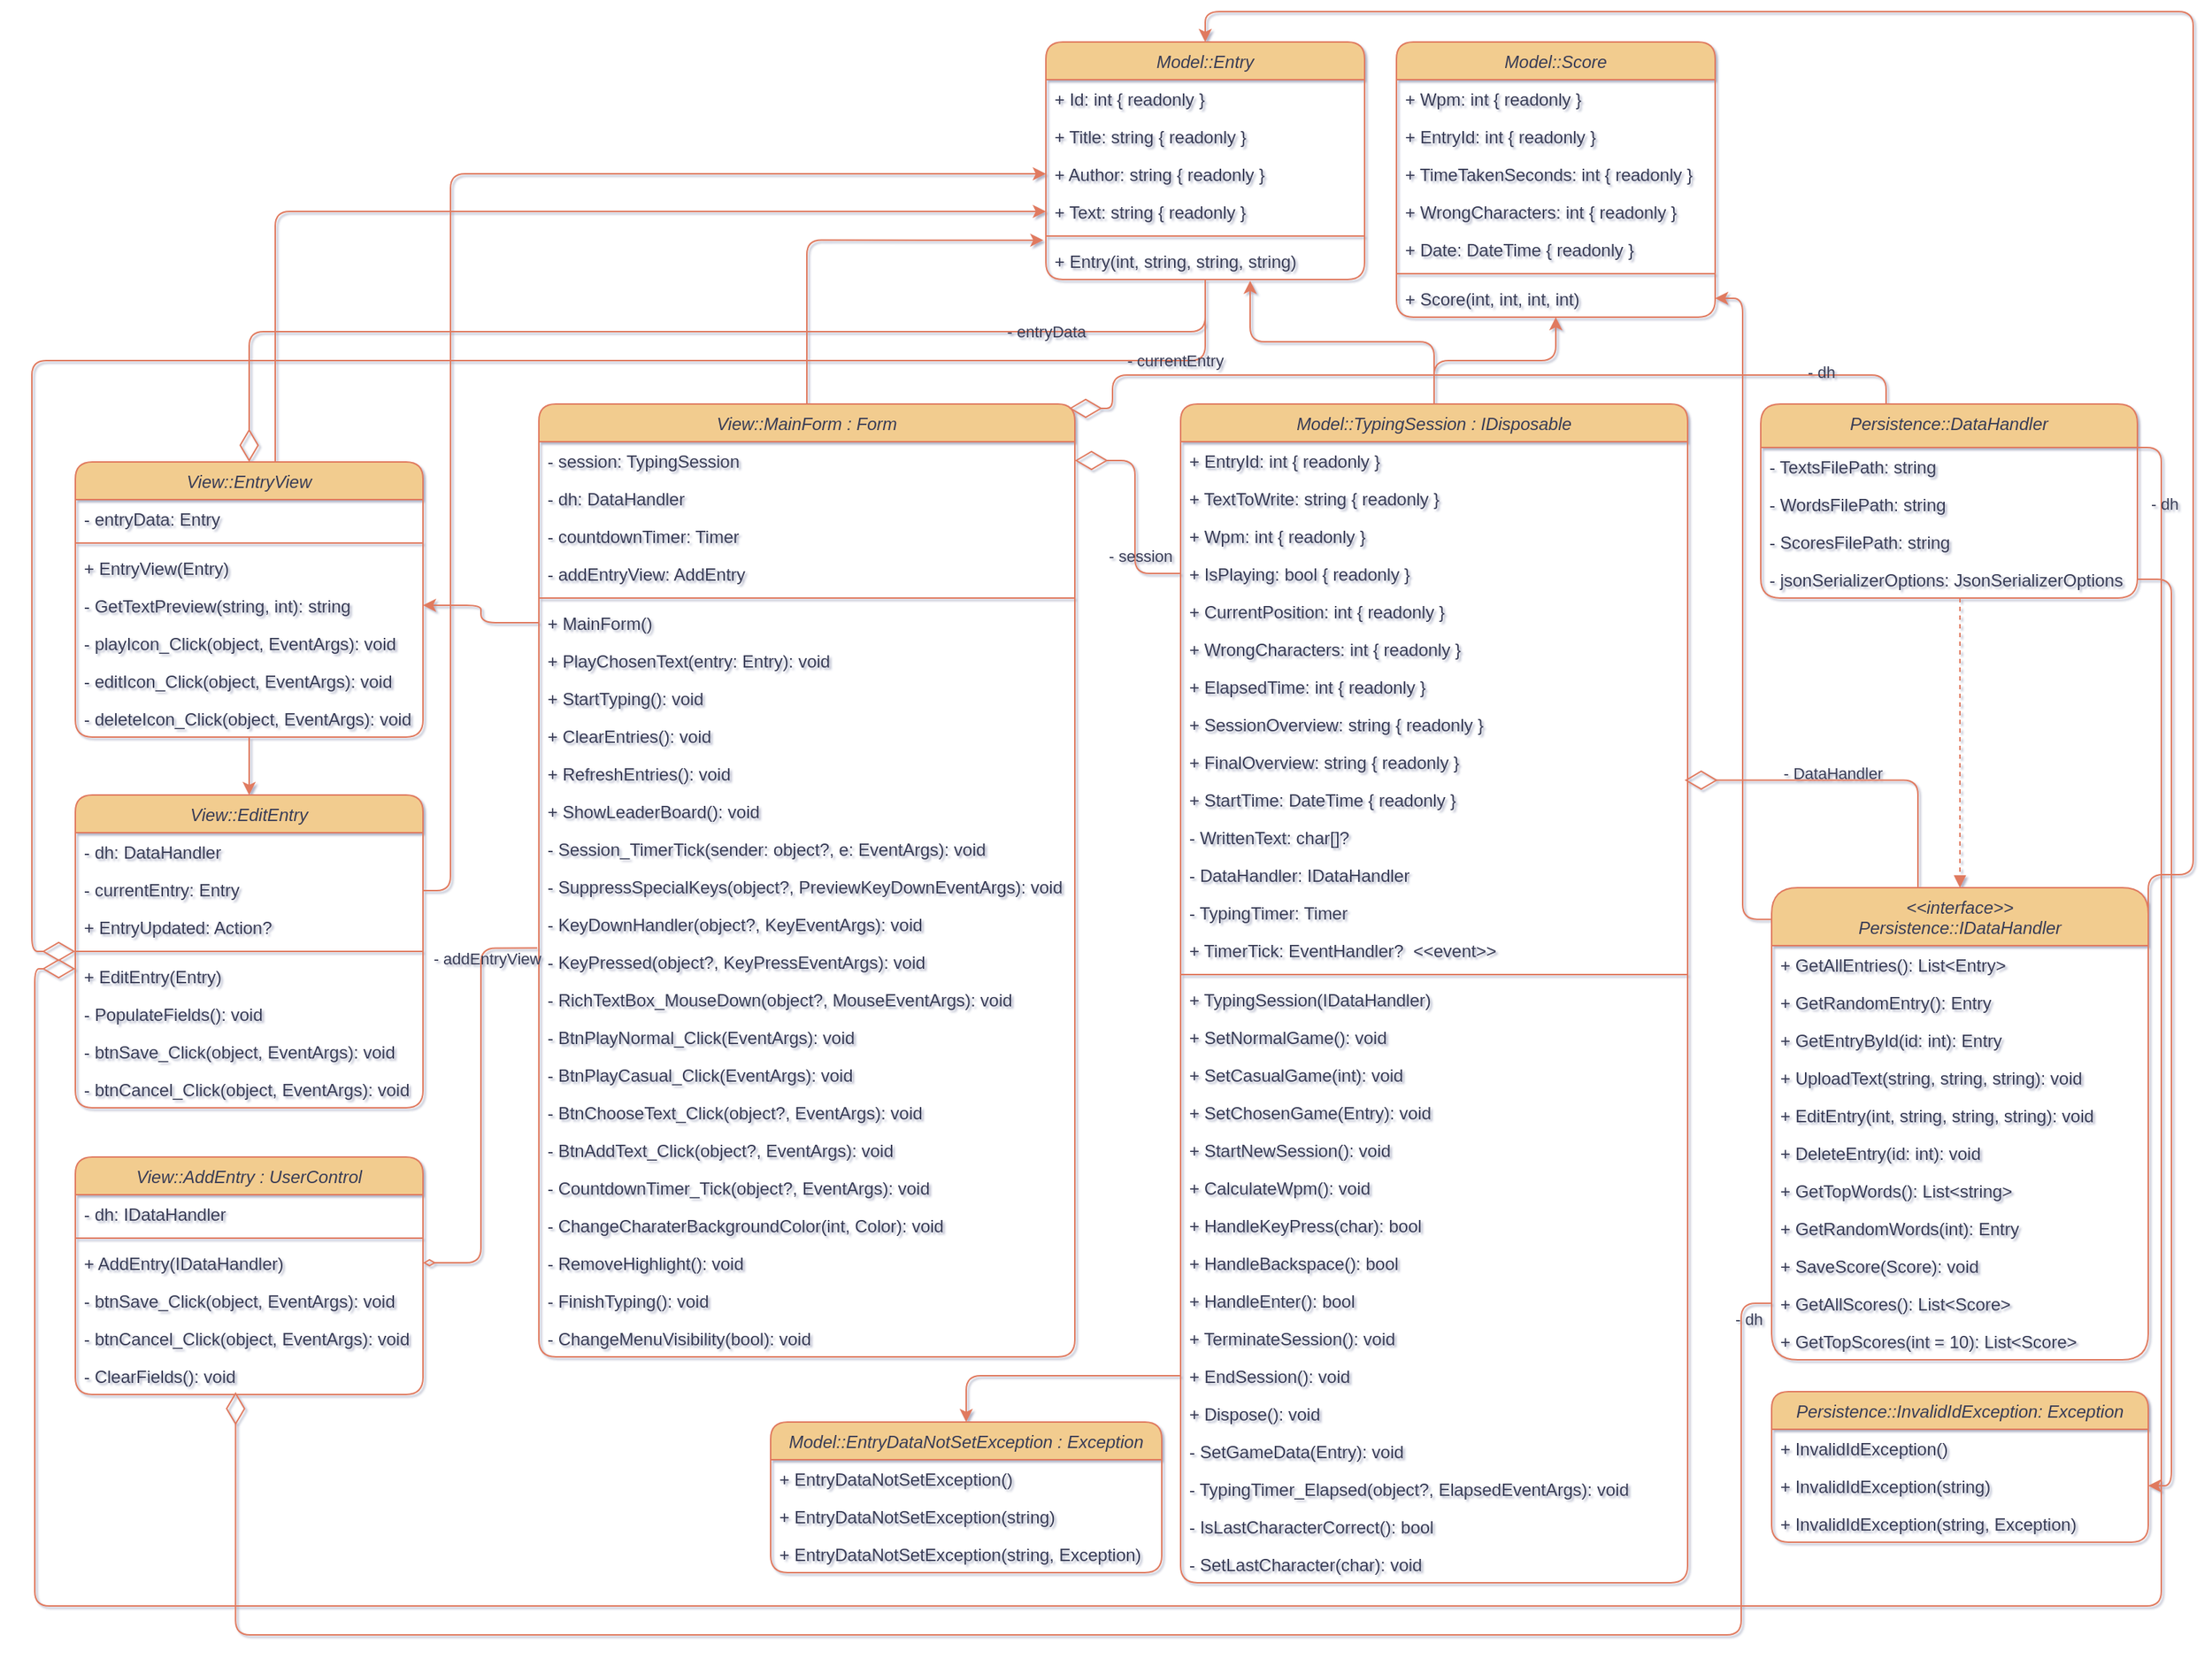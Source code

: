 <mxfile version="24.7.17">
  <diagram id="C5RBs43oDa-KdzZeNtuy" name="Page-1">
    <mxGraphModel dx="3217" dy="2642" grid="0" gridSize="10" guides="1" tooltips="1" connect="1" arrows="1" fold="1" page="1" pageScale="1" pageWidth="827" pageHeight="1169" background="#ffffff" math="0" shadow="1">
      <root>
        <mxCell id="WIyWlLk6GJQsqaUBKTNV-0" />
        <mxCell id="WIyWlLk6GJQsqaUBKTNV-1" parent="WIyWlLk6GJQsqaUBKTNV-0" />
        <mxCell id="zkfFHV4jXpPFQw0GAbJ--0" value="View::MainForm : Form" style="swimlane;fontStyle=2;align=center;verticalAlign=top;childLayout=stackLayout;horizontal=1;startSize=26;horizontalStack=0;resizeParent=1;resizeLast=0;collapsible=1;marginBottom=0;rounded=1;shadow=0;strokeWidth=1;labelBackgroundColor=none;fillColor=#F2CC8F;strokeColor=#E07A5F;fontColor=#393C56;" parent="WIyWlLk6GJQsqaUBKTNV-1" vertex="1">
          <mxGeometry x="60" y="50" width="370" height="658" as="geometry">
            <mxRectangle x="220" y="120" width="160" height="26" as="alternateBounds" />
          </mxGeometry>
        </mxCell>
        <mxCell id="zkfFHV4jXpPFQw0GAbJ--2" value="- session: TypingSession" style="text;align=left;verticalAlign=top;spacingLeft=4;spacingRight=4;overflow=hidden;rotatable=0;points=[[0,0.5],[1,0.5]];portConstraint=eastwest;rounded=1;shadow=0;html=0;labelBackgroundColor=none;fontColor=#393C56;" parent="zkfFHV4jXpPFQw0GAbJ--0" vertex="1">
          <mxGeometry y="26" width="370" height="26" as="geometry" />
        </mxCell>
        <mxCell id="zkfFHV4jXpPFQw0GAbJ--1" value="- dh: DataHandler" style="text;align=left;verticalAlign=top;spacingLeft=4;spacingRight=4;overflow=hidden;rotatable=0;points=[[0,0.5],[1,0.5]];portConstraint=eastwest;labelBackgroundColor=none;fontColor=#393C56;rounded=1;" parent="zkfFHV4jXpPFQw0GAbJ--0" vertex="1">
          <mxGeometry y="52" width="370" height="26" as="geometry" />
        </mxCell>
        <mxCell id="zkfFHV4jXpPFQw0GAbJ--3" value="- countdownTimer: Timer" style="text;align=left;verticalAlign=top;spacingLeft=4;spacingRight=4;overflow=hidden;rotatable=0;points=[[0,0.5],[1,0.5]];portConstraint=eastwest;rounded=1;shadow=0;html=0;labelBackgroundColor=none;fontColor=#393C56;" parent="zkfFHV4jXpPFQw0GAbJ--0" vertex="1">
          <mxGeometry y="78" width="370" height="26" as="geometry" />
        </mxCell>
        <mxCell id="OBLISQpFkdRMbbfd8KMB-1" value="- addEntryView: AddEntry" style="text;align=left;verticalAlign=top;spacingLeft=4;spacingRight=4;overflow=hidden;rotatable=0;points=[[0,0.5],[1,0.5]];portConstraint=eastwest;rounded=1;shadow=0;html=0;labelBackgroundColor=none;fontColor=#393C56;" parent="zkfFHV4jXpPFQw0GAbJ--0" vertex="1">
          <mxGeometry y="104" width="370" height="26" as="geometry" />
        </mxCell>
        <mxCell id="zkfFHV4jXpPFQw0GAbJ--4" value="" style="line;html=1;strokeWidth=1;align=left;verticalAlign=middle;spacingTop=-1;spacingLeft=3;spacingRight=3;rotatable=0;labelPosition=right;points=[];portConstraint=eastwest;labelBackgroundColor=none;fillColor=#F2CC8F;strokeColor=#E07A5F;fontColor=#393C56;rounded=1;" parent="zkfFHV4jXpPFQw0GAbJ--0" vertex="1">
          <mxGeometry y="130" width="370" height="8" as="geometry" />
        </mxCell>
        <mxCell id="zkfFHV4jXpPFQw0GAbJ--5" value="+ MainForm()" style="text;align=left;verticalAlign=top;spacingLeft=4;spacingRight=4;overflow=hidden;rotatable=0;points=[[0,0.5],[1,0.5]];portConstraint=eastwest;labelBackgroundColor=none;fontColor=#393C56;rounded=1;" parent="zkfFHV4jXpPFQw0GAbJ--0" vertex="1">
          <mxGeometry y="138" width="370" height="26" as="geometry" />
        </mxCell>
        <mxCell id="OBLISQpFkdRMbbfd8KMB-15" value="+ PlayChosenText(entry: Entry): void" style="text;align=left;verticalAlign=top;spacingLeft=4;spacingRight=4;overflow=hidden;rotatable=0;points=[[0,0.5],[1,0.5]];portConstraint=eastwest;labelBackgroundColor=none;fontColor=#393C56;rounded=1;" parent="zkfFHV4jXpPFQw0GAbJ--0" vertex="1">
          <mxGeometry y="164" width="370" height="26" as="geometry" />
        </mxCell>
        <mxCell id="OBLISQpFkdRMbbfd8KMB-14" value="+ StartTyping(): void" style="text;align=left;verticalAlign=top;spacingLeft=4;spacingRight=4;overflow=hidden;rotatable=0;points=[[0,0.5],[1,0.5]];portConstraint=eastwest;labelBackgroundColor=none;fontColor=#393C56;rounded=1;" parent="zkfFHV4jXpPFQw0GAbJ--0" vertex="1">
          <mxGeometry y="190" width="370" height="26" as="geometry" />
        </mxCell>
        <mxCell id="OBLISQpFkdRMbbfd8KMB-22" value="+ ClearEntries(): void" style="text;align=left;verticalAlign=top;spacingLeft=4;spacingRight=4;overflow=hidden;rotatable=0;points=[[0,0.5],[1,0.5]];portConstraint=eastwest;labelBackgroundColor=none;fontColor=#393C56;rounded=1;" parent="zkfFHV4jXpPFQw0GAbJ--0" vertex="1">
          <mxGeometry y="216" width="370" height="26" as="geometry" />
        </mxCell>
        <mxCell id="OBLISQpFkdRMbbfd8KMB-11" value="+ RefreshEntries(): void" style="text;align=left;verticalAlign=top;spacingLeft=4;spacingRight=4;overflow=hidden;rotatable=0;points=[[0,0.5],[1,0.5]];portConstraint=eastwest;labelBackgroundColor=none;fontColor=#393C56;rounded=1;" parent="zkfFHV4jXpPFQw0GAbJ--0" vertex="1">
          <mxGeometry y="242" width="370" height="26" as="geometry" />
        </mxCell>
        <mxCell id="OBLISQpFkdRMbbfd8KMB-5" value="+ ShowLeaderBoard(): void" style="text;align=left;verticalAlign=top;spacingLeft=4;spacingRight=4;overflow=hidden;rotatable=0;points=[[0,0.5],[1,0.5]];portConstraint=eastwest;labelBackgroundColor=none;fontColor=#393C56;rounded=1;" parent="zkfFHV4jXpPFQw0GAbJ--0" vertex="1">
          <mxGeometry y="268" width="370" height="26" as="geometry" />
        </mxCell>
        <mxCell id="OBLISQpFkdRMbbfd8KMB-2" value="- Session_TimerTick(sender: object?, e: EventArgs): void" style="text;align=left;verticalAlign=top;spacingLeft=4;spacingRight=4;overflow=hidden;rotatable=0;points=[[0,0.5],[1,0.5]];portConstraint=eastwest;labelBackgroundColor=none;fontColor=#393C56;rounded=1;" parent="zkfFHV4jXpPFQw0GAbJ--0" vertex="1">
          <mxGeometry y="294" width="370" height="26" as="geometry" />
        </mxCell>
        <mxCell id="OBLISQpFkdRMbbfd8KMB-6" value="- SuppressSpecialKeys(object?, PreviewKeyDownEventArgs): void" style="text;align=left;verticalAlign=top;spacingLeft=4;spacingRight=4;overflow=hidden;rotatable=0;points=[[0,0.5],[1,0.5]];portConstraint=eastwest;labelBackgroundColor=none;fontColor=#393C56;rounded=1;" parent="zkfFHV4jXpPFQw0GAbJ--0" vertex="1">
          <mxGeometry y="320" width="370" height="26" as="geometry" />
        </mxCell>
        <mxCell id="OBLISQpFkdRMbbfd8KMB-9" value="- KeyDownHandler(object?, KeyEventArgs): void" style="text;align=left;verticalAlign=top;spacingLeft=4;spacingRight=4;overflow=hidden;rotatable=0;points=[[0,0.5],[1,0.5]];portConstraint=eastwest;labelBackgroundColor=none;fontColor=#393C56;rounded=1;" parent="zkfFHV4jXpPFQw0GAbJ--0" vertex="1">
          <mxGeometry y="346" width="370" height="26" as="geometry" />
        </mxCell>
        <mxCell id="OBLISQpFkdRMbbfd8KMB-8" value="- KeyPressed(object?, KeyPressEventArgs): void" style="text;align=left;verticalAlign=top;spacingLeft=4;spacingRight=4;overflow=hidden;rotatable=0;points=[[0,0.5],[1,0.5]];portConstraint=eastwest;labelBackgroundColor=none;fontColor=#393C56;rounded=1;" parent="zkfFHV4jXpPFQw0GAbJ--0" vertex="1">
          <mxGeometry y="372" width="370" height="26" as="geometry" />
        </mxCell>
        <mxCell id="OBLISQpFkdRMbbfd8KMB-7" value="- RichTextBox_MouseDown(object?, MouseEventArgs): void" style="text;align=left;verticalAlign=top;spacingLeft=4;spacingRight=4;overflow=hidden;rotatable=0;points=[[0,0.5],[1,0.5]];portConstraint=eastwest;labelBackgroundColor=none;fontColor=#393C56;rounded=1;" parent="zkfFHV4jXpPFQw0GAbJ--0" vertex="1">
          <mxGeometry y="398" width="370" height="26" as="geometry" />
        </mxCell>
        <mxCell id="OBLISQpFkdRMbbfd8KMB-10" value="- BtnPlayNormal_Click(EventArgs): void" style="text;align=left;verticalAlign=top;spacingLeft=4;spacingRight=4;overflow=hidden;rotatable=0;points=[[0,0.5],[1,0.5]];portConstraint=eastwest;labelBackgroundColor=none;fontColor=#393C56;rounded=1;" parent="zkfFHV4jXpPFQw0GAbJ--0" vertex="1">
          <mxGeometry y="424" width="370" height="26" as="geometry" />
        </mxCell>
        <mxCell id="OBLISQpFkdRMbbfd8KMB-18" value="- BtnPlayCasual_Click(EventArgs): void" style="text;align=left;verticalAlign=top;spacingLeft=4;spacingRight=4;overflow=hidden;rotatable=0;points=[[0,0.5],[1,0.5]];portConstraint=eastwest;labelBackgroundColor=none;fontColor=#393C56;rounded=1;" parent="zkfFHV4jXpPFQw0GAbJ--0" vertex="1">
          <mxGeometry y="450" width="370" height="26" as="geometry" />
        </mxCell>
        <mxCell id="OBLISQpFkdRMbbfd8KMB-17" value="- BtnChooseText_Click(object?, EventArgs): void" style="text;align=left;verticalAlign=top;spacingLeft=4;spacingRight=4;overflow=hidden;rotatable=0;points=[[0,0.5],[1,0.5]];portConstraint=eastwest;labelBackgroundColor=none;fontColor=#393C56;rounded=1;" parent="zkfFHV4jXpPFQw0GAbJ--0" vertex="1">
          <mxGeometry y="476" width="370" height="26" as="geometry" />
        </mxCell>
        <mxCell id="OBLISQpFkdRMbbfd8KMB-16" value="- BtnAddText_Click(object?, EventArgs): void" style="text;align=left;verticalAlign=top;spacingLeft=4;spacingRight=4;overflow=hidden;rotatable=0;points=[[0,0.5],[1,0.5]];portConstraint=eastwest;labelBackgroundColor=none;fontColor=#393C56;rounded=1;" parent="zkfFHV4jXpPFQw0GAbJ--0" vertex="1">
          <mxGeometry y="502" width="370" height="26" as="geometry" />
        </mxCell>
        <mxCell id="OBLISQpFkdRMbbfd8KMB-13" value="- CountdownTimer_Tick(object?, EventArgs): void" style="text;align=left;verticalAlign=top;spacingLeft=4;spacingRight=4;overflow=hidden;rotatable=0;points=[[0,0.5],[1,0.5]];portConstraint=eastwest;labelBackgroundColor=none;fontColor=#393C56;rounded=1;" parent="zkfFHV4jXpPFQw0GAbJ--0" vertex="1">
          <mxGeometry y="528" width="370" height="26" as="geometry" />
        </mxCell>
        <mxCell id="OBLISQpFkdRMbbfd8KMB-12" value="- ChangeCharaterBackgroundColor(int, Color): void" style="text;align=left;verticalAlign=top;spacingLeft=4;spacingRight=4;overflow=hidden;rotatable=0;points=[[0,0.5],[1,0.5]];portConstraint=eastwest;labelBackgroundColor=none;fontColor=#393C56;rounded=1;" parent="zkfFHV4jXpPFQw0GAbJ--0" vertex="1">
          <mxGeometry y="554" width="370" height="26" as="geometry" />
        </mxCell>
        <mxCell id="OBLISQpFkdRMbbfd8KMB-21" value="- RemoveHighlight(): void" style="text;align=left;verticalAlign=top;spacingLeft=4;spacingRight=4;overflow=hidden;rotatable=0;points=[[0,0.5],[1,0.5]];portConstraint=eastwest;labelBackgroundColor=none;fontColor=#393C56;rounded=1;" parent="zkfFHV4jXpPFQw0GAbJ--0" vertex="1">
          <mxGeometry y="580" width="370" height="26" as="geometry" />
        </mxCell>
        <mxCell id="OBLISQpFkdRMbbfd8KMB-24" value="- FinishTyping(): void" style="text;align=left;verticalAlign=top;spacingLeft=4;spacingRight=4;overflow=hidden;rotatable=0;points=[[0,0.5],[1,0.5]];portConstraint=eastwest;labelBackgroundColor=none;fontColor=#393C56;rounded=1;" parent="zkfFHV4jXpPFQw0GAbJ--0" vertex="1">
          <mxGeometry y="606" width="370" height="26" as="geometry" />
        </mxCell>
        <mxCell id="OBLISQpFkdRMbbfd8KMB-23" value="- ChangeMenuVisibility(bool): void" style="text;align=left;verticalAlign=top;spacingLeft=4;spacingRight=4;overflow=hidden;rotatable=0;points=[[0,0.5],[1,0.5]];portConstraint=eastwest;labelBackgroundColor=none;fontColor=#393C56;rounded=1;" parent="zkfFHV4jXpPFQw0GAbJ--0" vertex="1">
          <mxGeometry y="632" width="370" height="26" as="geometry" />
        </mxCell>
        <mxCell id="OBLISQpFkdRMbbfd8KMB-79" style="edgeStyle=orthogonalEdgeStyle;rounded=1;orthogonalLoop=1;jettySize=auto;html=1;exitX=0.5;exitY=1;exitDx=0;exitDy=0;entryX=0.5;entryY=0;entryDx=0;entryDy=0;labelBackgroundColor=none;strokeColor=#E07A5F;fontColor=default;" parent="WIyWlLk6GJQsqaUBKTNV-1" source="OBLISQpFkdRMbbfd8KMB-26" target="OBLISQpFkdRMbbfd8KMB-60" edge="1">
          <mxGeometry relative="1" as="geometry" />
        </mxCell>
        <mxCell id="OBLISQpFkdRMbbfd8KMB-240" style="edgeStyle=orthogonalEdgeStyle;rounded=1;orthogonalLoop=1;jettySize=auto;html=1;entryX=0;entryY=0.5;entryDx=0;entryDy=0;strokeColor=#E07A5F;fontColor=#393C56;fillColor=#F2CC8F;" parent="WIyWlLk6GJQsqaUBKTNV-1" source="OBLISQpFkdRMbbfd8KMB-26" target="OBLISQpFkdRMbbfd8KMB-158" edge="1">
          <mxGeometry relative="1" as="geometry">
            <Array as="points">
              <mxPoint x="-122" y="-83" />
            </Array>
          </mxGeometry>
        </mxCell>
        <mxCell id="OBLISQpFkdRMbbfd8KMB-26" value="View::EntryView" style="swimlane;fontStyle=2;align=center;verticalAlign=top;childLayout=stackLayout;horizontal=1;startSize=26;horizontalStack=0;resizeParent=1;resizeLast=0;collapsible=1;marginBottom=0;rounded=1;shadow=0;strokeWidth=1;labelBackgroundColor=none;fillColor=#F2CC8F;strokeColor=#E07A5F;fontColor=#393C56;" parent="WIyWlLk6GJQsqaUBKTNV-1" vertex="1">
          <mxGeometry x="-260" y="90" width="240" height="190" as="geometry">
            <mxRectangle x="220" y="120" width="160" height="26" as="alternateBounds" />
          </mxGeometry>
        </mxCell>
        <mxCell id="OBLISQpFkdRMbbfd8KMB-27" value="- entryData: Entry" style="text;align=left;verticalAlign=top;spacingLeft=4;spacingRight=4;overflow=hidden;rotatable=0;points=[[0,0.5],[1,0.5]];portConstraint=eastwest;labelBackgroundColor=none;fontColor=#393C56;rounded=1;" parent="OBLISQpFkdRMbbfd8KMB-26" vertex="1">
          <mxGeometry y="26" width="240" height="26" as="geometry" />
        </mxCell>
        <mxCell id="OBLISQpFkdRMbbfd8KMB-31" value="" style="line;html=1;strokeWidth=1;align=left;verticalAlign=middle;spacingTop=-1;spacingLeft=3;spacingRight=3;rotatable=0;labelPosition=right;points=[];portConstraint=eastwest;labelBackgroundColor=none;fillColor=#F2CC8F;strokeColor=#E07A5F;fontColor=#393C56;rounded=1;" parent="OBLISQpFkdRMbbfd8KMB-26" vertex="1">
          <mxGeometry y="52" width="240" height="8" as="geometry" />
        </mxCell>
        <mxCell id="OBLISQpFkdRMbbfd8KMB-32" value="+ EntryView(Entry)" style="text;align=left;verticalAlign=top;spacingLeft=4;spacingRight=4;overflow=hidden;rotatable=0;points=[[0,0.5],[1,0.5]];portConstraint=eastwest;labelBackgroundColor=none;fontColor=#393C56;rounded=1;" parent="OBLISQpFkdRMbbfd8KMB-26" vertex="1">
          <mxGeometry y="60" width="240" height="26" as="geometry" />
        </mxCell>
        <mxCell id="OBLISQpFkdRMbbfd8KMB-53" value="- GetTextPreview(string, int): string" style="text;align=left;verticalAlign=top;spacingLeft=4;spacingRight=4;overflow=hidden;rotatable=0;points=[[0,0.5],[1,0.5]];portConstraint=eastwest;labelBackgroundColor=none;fontColor=#393C56;rounded=1;" parent="OBLISQpFkdRMbbfd8KMB-26" vertex="1">
          <mxGeometry y="86" width="240" height="26" as="geometry" />
        </mxCell>
        <mxCell id="OBLISQpFkdRMbbfd8KMB-54" value="- playIcon_Click(object, EventArgs): void" style="text;align=left;verticalAlign=top;spacingLeft=4;spacingRight=4;overflow=hidden;rotatable=0;points=[[0,0.5],[1,0.5]];portConstraint=eastwest;labelBackgroundColor=none;fontColor=#393C56;rounded=1;" parent="OBLISQpFkdRMbbfd8KMB-26" vertex="1">
          <mxGeometry y="112" width="240" height="26" as="geometry" />
        </mxCell>
        <mxCell id="OBLISQpFkdRMbbfd8KMB-56" value="- editIcon_Click(object, EventArgs): void" style="text;align=left;verticalAlign=top;spacingLeft=4;spacingRight=4;overflow=hidden;rotatable=0;points=[[0,0.5],[1,0.5]];portConstraint=eastwest;labelBackgroundColor=none;fontColor=#393C56;rounded=1;" parent="OBLISQpFkdRMbbfd8KMB-26" vertex="1">
          <mxGeometry y="138" width="240" height="26" as="geometry" />
        </mxCell>
        <mxCell id="OBLISQpFkdRMbbfd8KMB-57" value="- deleteIcon_Click(object, EventArgs): void" style="text;align=left;verticalAlign=top;spacingLeft=4;spacingRight=4;overflow=hidden;rotatable=0;points=[[0,0.5],[1,0.5]];portConstraint=eastwest;labelBackgroundColor=none;fontColor=#393C56;rounded=1;" parent="OBLISQpFkdRMbbfd8KMB-26" vertex="1">
          <mxGeometry y="164" width="240" height="26" as="geometry" />
        </mxCell>
        <mxCell id="OBLISQpFkdRMbbfd8KMB-241" style="edgeStyle=orthogonalEdgeStyle;rounded=1;orthogonalLoop=1;jettySize=auto;html=1;entryX=0;entryY=0.5;entryDx=0;entryDy=0;strokeColor=#E07A5F;fontColor=#393C56;fillColor=#F2CC8F;" parent="WIyWlLk6GJQsqaUBKTNV-1" source="OBLISQpFkdRMbbfd8KMB-60" target="OBLISQpFkdRMbbfd8KMB-157" edge="1">
          <mxGeometry relative="1" as="geometry">
            <Array as="points">
              <mxPoint x="-1" y="386" />
              <mxPoint x="-1" y="-109" />
            </Array>
          </mxGeometry>
        </mxCell>
        <mxCell id="OBLISQpFkdRMbbfd8KMB-60" value="View::EditEntry" style="swimlane;fontStyle=2;align=center;verticalAlign=top;childLayout=stackLayout;horizontal=1;startSize=26;horizontalStack=0;resizeParent=1;resizeLast=0;collapsible=1;marginBottom=0;rounded=1;shadow=0;strokeWidth=1;labelBackgroundColor=none;fillColor=#F2CC8F;strokeColor=#E07A5F;fontColor=#393C56;" parent="WIyWlLk6GJQsqaUBKTNV-1" vertex="1">
          <mxGeometry x="-260" y="320" width="240" height="216" as="geometry">
            <mxRectangle x="220" y="120" width="160" height="26" as="alternateBounds" />
          </mxGeometry>
        </mxCell>
        <mxCell id="OBLISQpFkdRMbbfd8KMB-61" value="- dh: DataHandler" style="text;align=left;verticalAlign=top;spacingLeft=4;spacingRight=4;overflow=hidden;rotatable=0;points=[[0,0.5],[1,0.5]];portConstraint=eastwest;labelBackgroundColor=none;fontColor=#393C56;rounded=1;" parent="OBLISQpFkdRMbbfd8KMB-60" vertex="1">
          <mxGeometry y="26" width="240" height="26" as="geometry" />
        </mxCell>
        <mxCell id="OBLISQpFkdRMbbfd8KMB-68" value="- currentEntry: Entry" style="text;align=left;verticalAlign=top;spacingLeft=4;spacingRight=4;overflow=hidden;rotatable=0;points=[[0,0.5],[1,0.5]];portConstraint=eastwest;labelBackgroundColor=none;fontColor=#393C56;rounded=1;" parent="OBLISQpFkdRMbbfd8KMB-60" vertex="1">
          <mxGeometry y="52" width="240" height="26" as="geometry" />
        </mxCell>
        <mxCell id="OBLISQpFkdRMbbfd8KMB-69" value="+ EntryUpdated: Action?" style="text;align=left;verticalAlign=top;spacingLeft=4;spacingRight=4;overflow=hidden;rotatable=0;points=[[0,0.5],[1,0.5]];portConstraint=eastwest;labelBackgroundColor=none;fontColor=#393C56;rounded=1;" parent="OBLISQpFkdRMbbfd8KMB-60" vertex="1">
          <mxGeometry y="78" width="240" height="26" as="geometry" />
        </mxCell>
        <mxCell id="OBLISQpFkdRMbbfd8KMB-62" value="" style="line;html=1;strokeWidth=1;align=left;verticalAlign=middle;spacingTop=-1;spacingLeft=3;spacingRight=3;rotatable=0;labelPosition=right;points=[];portConstraint=eastwest;labelBackgroundColor=none;fillColor=#F2CC8F;strokeColor=#E07A5F;fontColor=#393C56;rounded=1;" parent="OBLISQpFkdRMbbfd8KMB-60" vertex="1">
          <mxGeometry y="104" width="240" height="8" as="geometry" />
        </mxCell>
        <mxCell id="OBLISQpFkdRMbbfd8KMB-63" value="+ EditEntry(Entry)" style="text;align=left;verticalAlign=top;spacingLeft=4;spacingRight=4;overflow=hidden;rotatable=0;points=[[0,0.5],[1,0.5]];portConstraint=eastwest;labelBackgroundColor=none;fontColor=#393C56;rounded=1;" parent="OBLISQpFkdRMbbfd8KMB-60" vertex="1">
          <mxGeometry y="112" width="240" height="26" as="geometry" />
        </mxCell>
        <mxCell id="OBLISQpFkdRMbbfd8KMB-64" value="- PopulateFields(): void" style="text;align=left;verticalAlign=top;spacingLeft=4;spacingRight=4;overflow=hidden;rotatable=0;points=[[0,0.5],[1,0.5]];portConstraint=eastwest;labelBackgroundColor=none;fontColor=#393C56;rounded=1;" parent="OBLISQpFkdRMbbfd8KMB-60" vertex="1">
          <mxGeometry y="138" width="240" height="26" as="geometry" />
        </mxCell>
        <mxCell id="OBLISQpFkdRMbbfd8KMB-65" value="- btnSave_Click(object, EventArgs): void" style="text;align=left;verticalAlign=top;spacingLeft=4;spacingRight=4;overflow=hidden;rotatable=0;points=[[0,0.5],[1,0.5]];portConstraint=eastwest;labelBackgroundColor=none;fontColor=#393C56;rounded=1;" parent="OBLISQpFkdRMbbfd8KMB-60" vertex="1">
          <mxGeometry y="164" width="240" height="26" as="geometry" />
        </mxCell>
        <mxCell id="OBLISQpFkdRMbbfd8KMB-66" value="- btnCancel_Click(object, EventArgs): void" style="text;align=left;verticalAlign=top;spacingLeft=4;spacingRight=4;overflow=hidden;rotatable=0;points=[[0,0.5],[1,0.5]];portConstraint=eastwest;labelBackgroundColor=none;fontColor=#393C56;rounded=1;" parent="OBLISQpFkdRMbbfd8KMB-60" vertex="1">
          <mxGeometry y="190" width="240" height="26" as="geometry" />
        </mxCell>
        <mxCell id="OBLISQpFkdRMbbfd8KMB-70" value="View::AddEntry : UserControl" style="swimlane;fontStyle=2;align=center;verticalAlign=top;childLayout=stackLayout;horizontal=1;startSize=26;horizontalStack=0;resizeParent=1;resizeLast=0;collapsible=1;marginBottom=0;rounded=1;shadow=0;strokeWidth=1;labelBackgroundColor=none;fillColor=#F2CC8F;strokeColor=#E07A5F;fontColor=#393C56;" parent="WIyWlLk6GJQsqaUBKTNV-1" vertex="1">
          <mxGeometry x="-260" y="570" width="240" height="164" as="geometry">
            <mxRectangle x="220" y="120" width="160" height="26" as="alternateBounds" />
          </mxGeometry>
        </mxCell>
        <mxCell id="OBLISQpFkdRMbbfd8KMB-71" value="- dh: IDataHandler" style="text;align=left;verticalAlign=top;spacingLeft=4;spacingRight=4;overflow=hidden;rotatable=0;points=[[0,0.5],[1,0.5]];portConstraint=eastwest;labelBackgroundColor=none;fontColor=#393C56;rounded=1;" parent="OBLISQpFkdRMbbfd8KMB-70" vertex="1">
          <mxGeometry y="26" width="240" height="26" as="geometry" />
        </mxCell>
        <mxCell id="OBLISQpFkdRMbbfd8KMB-74" value="" style="line;html=1;strokeWidth=1;align=left;verticalAlign=middle;spacingTop=-1;spacingLeft=3;spacingRight=3;rotatable=0;labelPosition=right;points=[];portConstraint=eastwest;labelBackgroundColor=none;fillColor=#F2CC8F;strokeColor=#E07A5F;fontColor=#393C56;rounded=1;" parent="OBLISQpFkdRMbbfd8KMB-70" vertex="1">
          <mxGeometry y="52" width="240" height="8" as="geometry" />
        </mxCell>
        <mxCell id="OBLISQpFkdRMbbfd8KMB-75" value="+ AddEntry(IDataHandler)" style="text;align=left;verticalAlign=top;spacingLeft=4;spacingRight=4;overflow=hidden;rotatable=0;points=[[0,0.5],[1,0.5]];portConstraint=eastwest;labelBackgroundColor=none;fontColor=#393C56;rounded=1;" parent="OBLISQpFkdRMbbfd8KMB-70" vertex="1">
          <mxGeometry y="60" width="240" height="26" as="geometry" />
        </mxCell>
        <mxCell id="OBLISQpFkdRMbbfd8KMB-76" value="- btnSave_Click(object, EventArgs): void" style="text;align=left;verticalAlign=top;spacingLeft=4;spacingRight=4;overflow=hidden;rotatable=0;points=[[0,0.5],[1,0.5]];portConstraint=eastwest;labelBackgroundColor=none;fontColor=#393C56;rounded=1;" parent="OBLISQpFkdRMbbfd8KMB-70" vertex="1">
          <mxGeometry y="86" width="240" height="26" as="geometry" />
        </mxCell>
        <mxCell id="OBLISQpFkdRMbbfd8KMB-77" value="- btnCancel_Click(object, EventArgs): void" style="text;align=left;verticalAlign=top;spacingLeft=4;spacingRight=4;overflow=hidden;rotatable=0;points=[[0,0.5],[1,0.5]];portConstraint=eastwest;labelBackgroundColor=none;fontColor=#393C56;rounded=1;" parent="OBLISQpFkdRMbbfd8KMB-70" vertex="1">
          <mxGeometry y="112" width="240" height="26" as="geometry" />
        </mxCell>
        <mxCell id="OBLISQpFkdRMbbfd8KMB-78" value="- ClearFields(): void" style="text;align=left;verticalAlign=top;spacingLeft=4;spacingRight=4;overflow=hidden;rotatable=0;points=[[0,0.5],[1,0.5]];portConstraint=eastwest;labelBackgroundColor=none;fontColor=#393C56;rounded=1;" parent="OBLISQpFkdRMbbfd8KMB-70" vertex="1">
          <mxGeometry y="138" width="240" height="26" as="geometry" />
        </mxCell>
        <mxCell id="OBLISQpFkdRMbbfd8KMB-234" style="edgeStyle=orthogonalEdgeStyle;rounded=1;orthogonalLoop=1;jettySize=auto;html=1;strokeColor=#E07A5F;fontColor=#393C56;fillColor=#F2CC8F;" parent="WIyWlLk6GJQsqaUBKTNV-1" source="OBLISQpFkdRMbbfd8KMB-81" target="OBLISQpFkdRMbbfd8KMB-160" edge="1">
          <mxGeometry relative="1" as="geometry" />
        </mxCell>
        <mxCell id="OBLISQpFkdRMbbfd8KMB-81" value="Model::TypingSession : IDisposable" style="swimlane;fontStyle=2;align=center;verticalAlign=top;childLayout=stackLayout;horizontal=1;startSize=26;horizontalStack=0;resizeParent=1;resizeLast=0;collapsible=1;marginBottom=0;rounded=1;shadow=0;strokeWidth=1;labelBackgroundColor=none;fillColor=#F2CC8F;strokeColor=#E07A5F;fontColor=#393C56;" parent="WIyWlLk6GJQsqaUBKTNV-1" vertex="1">
          <mxGeometry x="503" y="50" width="350" height="814" as="geometry">
            <mxRectangle x="220" y="120" width="160" height="26" as="alternateBounds" />
          </mxGeometry>
        </mxCell>
        <mxCell id="OBLISQpFkdRMbbfd8KMB-82" value="+ EntryId: int { readonly }" style="text;align=left;verticalAlign=top;spacingLeft=4;spacingRight=4;overflow=hidden;rotatable=0;points=[[0,0.5],[1,0.5]];portConstraint=eastwest;rounded=1;shadow=0;html=0;labelBackgroundColor=none;fontColor=#393C56;" parent="OBLISQpFkdRMbbfd8KMB-81" vertex="1">
          <mxGeometry y="26" width="350" height="26" as="geometry" />
        </mxCell>
        <mxCell id="OBLISQpFkdRMbbfd8KMB-137" value="+ TextToWrite: string { readonly }" style="text;align=left;verticalAlign=top;spacingLeft=4;spacingRight=4;overflow=hidden;rotatable=0;points=[[0,0.5],[1,0.5]];portConstraint=eastwest;rounded=1;shadow=0;html=0;labelBackgroundColor=none;fontColor=#393C56;" parent="OBLISQpFkdRMbbfd8KMB-81" vertex="1">
          <mxGeometry y="52" width="350" height="26" as="geometry" />
        </mxCell>
        <mxCell id="OBLISQpFkdRMbbfd8KMB-138" value="+ Wpm: int { readonly }" style="text;align=left;verticalAlign=top;spacingLeft=4;spacingRight=4;overflow=hidden;rotatable=0;points=[[0,0.5],[1,0.5]];portConstraint=eastwest;rounded=1;shadow=0;html=0;labelBackgroundColor=none;fontColor=#393C56;" parent="OBLISQpFkdRMbbfd8KMB-81" vertex="1">
          <mxGeometry y="78" width="350" height="26" as="geometry" />
        </mxCell>
        <mxCell id="OBLISQpFkdRMbbfd8KMB-139" value="+ IsPlaying: bool { readonly }" style="text;align=left;verticalAlign=top;spacingLeft=4;spacingRight=4;overflow=hidden;rotatable=0;points=[[0,0.5],[1,0.5]];portConstraint=eastwest;rounded=1;shadow=0;html=0;labelBackgroundColor=none;fontColor=#393C56;" parent="OBLISQpFkdRMbbfd8KMB-81" vertex="1">
          <mxGeometry y="104" width="350" height="26" as="geometry" />
        </mxCell>
        <mxCell id="OBLISQpFkdRMbbfd8KMB-140" value="+ CurrentPosition: int { readonly }" style="text;align=left;verticalAlign=top;spacingLeft=4;spacingRight=4;overflow=hidden;rotatable=0;points=[[0,0.5],[1,0.5]];portConstraint=eastwest;rounded=1;shadow=0;html=0;labelBackgroundColor=none;fontColor=#393C56;" parent="OBLISQpFkdRMbbfd8KMB-81" vertex="1">
          <mxGeometry y="130" width="350" height="26" as="geometry" />
        </mxCell>
        <mxCell id="OBLISQpFkdRMbbfd8KMB-141" value="+ WrongCharacters: int { readonly }" style="text;align=left;verticalAlign=top;spacingLeft=4;spacingRight=4;overflow=hidden;rotatable=0;points=[[0,0.5],[1,0.5]];portConstraint=eastwest;rounded=1;shadow=0;html=0;labelBackgroundColor=none;fontColor=#393C56;" parent="OBLISQpFkdRMbbfd8KMB-81" vertex="1">
          <mxGeometry y="156" width="350" height="26" as="geometry" />
        </mxCell>
        <mxCell id="OBLISQpFkdRMbbfd8KMB-142" value="+ ElapsedTime: int { readonly }" style="text;align=left;verticalAlign=top;spacingLeft=4;spacingRight=4;overflow=hidden;rotatable=0;points=[[0,0.5],[1,0.5]];portConstraint=eastwest;rounded=1;shadow=0;html=0;labelBackgroundColor=none;fontColor=#393C56;" parent="OBLISQpFkdRMbbfd8KMB-81" vertex="1">
          <mxGeometry y="182" width="350" height="26" as="geometry" />
        </mxCell>
        <mxCell id="OBLISQpFkdRMbbfd8KMB-143" value="+ SessionOverview: string { readonly }" style="text;align=left;verticalAlign=top;spacingLeft=4;spacingRight=4;overflow=hidden;rotatable=0;points=[[0,0.5],[1,0.5]];portConstraint=eastwest;rounded=1;shadow=0;html=0;labelBackgroundColor=none;fontColor=#393C56;" parent="OBLISQpFkdRMbbfd8KMB-81" vertex="1">
          <mxGeometry y="208" width="350" height="26" as="geometry" />
        </mxCell>
        <mxCell id="OBLISQpFkdRMbbfd8KMB-144" value="+ FinalOverview: string { readonly }" style="text;align=left;verticalAlign=top;spacingLeft=4;spacingRight=4;overflow=hidden;rotatable=0;points=[[0,0.5],[1,0.5]];portConstraint=eastwest;rounded=1;shadow=0;html=0;labelBackgroundColor=none;fontColor=#393C56;" parent="OBLISQpFkdRMbbfd8KMB-81" vertex="1">
          <mxGeometry y="234" width="350" height="26" as="geometry" />
        </mxCell>
        <mxCell id="OBLISQpFkdRMbbfd8KMB-136" value="+ StartTime: DateTime { readonly }" style="text;align=left;verticalAlign=top;spacingLeft=4;spacingRight=4;overflow=hidden;rotatable=0;points=[[0,0.5],[1,0.5]];portConstraint=eastwest;rounded=1;shadow=0;html=0;labelBackgroundColor=none;fontColor=#393C56;" parent="OBLISQpFkdRMbbfd8KMB-81" vertex="1">
          <mxGeometry y="260" width="350" height="26" as="geometry" />
        </mxCell>
        <mxCell id="OBLISQpFkdRMbbfd8KMB-145" value="- WrittenText: char[]?" style="text;align=left;verticalAlign=top;spacingLeft=4;spacingRight=4;overflow=hidden;rotatable=0;points=[[0,0.5],[1,0.5]];portConstraint=eastwest;rounded=1;shadow=0;html=0;labelBackgroundColor=none;fontColor=#393C56;" parent="OBLISQpFkdRMbbfd8KMB-81" vertex="1">
          <mxGeometry y="286" width="350" height="26" as="geometry" />
        </mxCell>
        <mxCell id="OBLISQpFkdRMbbfd8KMB-146" value="- DataHandler: IDataHandler" style="text;align=left;verticalAlign=top;spacingLeft=4;spacingRight=4;overflow=hidden;rotatable=0;points=[[0,0.5],[1,0.5]];portConstraint=eastwest;rounded=1;shadow=0;html=0;labelBackgroundColor=none;fontColor=#393C56;" parent="OBLISQpFkdRMbbfd8KMB-81" vertex="1">
          <mxGeometry y="312" width="350" height="26" as="geometry" />
        </mxCell>
        <mxCell id="OBLISQpFkdRMbbfd8KMB-147" value="- TypingTimer: Timer" style="text;align=left;verticalAlign=top;spacingLeft=4;spacingRight=4;overflow=hidden;rotatable=0;points=[[0,0.5],[1,0.5]];portConstraint=eastwest;rounded=1;shadow=0;html=0;labelBackgroundColor=none;fontColor=#393C56;" parent="OBLISQpFkdRMbbfd8KMB-81" vertex="1">
          <mxGeometry y="338" width="350" height="26" as="geometry" />
        </mxCell>
        <mxCell id="OBLISQpFkdRMbbfd8KMB-148" value="+ TimerTick: EventHandler?  &lt;&lt;event&gt;&gt;" style="text;align=left;verticalAlign=top;spacingLeft=4;spacingRight=4;overflow=hidden;rotatable=0;points=[[0,0.5],[1,0.5]];portConstraint=eastwest;rounded=1;shadow=0;html=0;labelBackgroundColor=none;fontColor=#393C56;" parent="OBLISQpFkdRMbbfd8KMB-81" vertex="1">
          <mxGeometry y="364" width="350" height="26" as="geometry" />
        </mxCell>
        <mxCell id="OBLISQpFkdRMbbfd8KMB-86" value="" style="line;html=1;strokeWidth=1;align=left;verticalAlign=middle;spacingTop=-1;spacingLeft=3;spacingRight=3;rotatable=0;labelPosition=right;points=[];portConstraint=eastwest;labelBackgroundColor=none;fillColor=#F2CC8F;strokeColor=#E07A5F;fontColor=#393C56;rounded=1;" parent="OBLISQpFkdRMbbfd8KMB-81" vertex="1">
          <mxGeometry y="390" width="350" height="8" as="geometry" />
        </mxCell>
        <mxCell id="OBLISQpFkdRMbbfd8KMB-87" value="+ TypingSession(IDataHandler)" style="text;align=left;verticalAlign=top;spacingLeft=4;spacingRight=4;overflow=hidden;rotatable=0;points=[[0,0.5],[1,0.5]];portConstraint=eastwest;labelBackgroundColor=none;fontColor=#393C56;rounded=1;" parent="OBLISQpFkdRMbbfd8KMB-81" vertex="1">
          <mxGeometry y="398" width="350" height="26" as="geometry" />
        </mxCell>
        <mxCell id="OBLISQpFkdRMbbfd8KMB-89" value="+ SetNormalGame(): void" style="text;align=left;verticalAlign=top;spacingLeft=4;spacingRight=4;overflow=hidden;rotatable=0;points=[[0,0.5],[1,0.5]];portConstraint=eastwest;labelBackgroundColor=none;fontColor=#393C56;rounded=1;" parent="OBLISQpFkdRMbbfd8KMB-81" vertex="1">
          <mxGeometry y="424" width="350" height="26" as="geometry" />
        </mxCell>
        <mxCell id="OBLISQpFkdRMbbfd8KMB-90" value="+ SetCasualGame(int): void" style="text;align=left;verticalAlign=top;spacingLeft=4;spacingRight=4;overflow=hidden;rotatable=0;points=[[0,0.5],[1,0.5]];portConstraint=eastwest;labelBackgroundColor=none;fontColor=#393C56;rounded=1;" parent="OBLISQpFkdRMbbfd8KMB-81" vertex="1">
          <mxGeometry y="450" width="350" height="26" as="geometry" />
        </mxCell>
        <mxCell id="OBLISQpFkdRMbbfd8KMB-91" value="+ SetChosenGame(Entry): void" style="text;align=left;verticalAlign=top;spacingLeft=4;spacingRight=4;overflow=hidden;rotatable=0;points=[[0,0.5],[1,0.5]];portConstraint=eastwest;labelBackgroundColor=none;fontColor=#393C56;rounded=1;" parent="OBLISQpFkdRMbbfd8KMB-81" vertex="1">
          <mxGeometry y="476" width="350" height="26" as="geometry" />
        </mxCell>
        <mxCell id="OBLISQpFkdRMbbfd8KMB-92" value="+ StartNewSession(): void" style="text;align=left;verticalAlign=top;spacingLeft=4;spacingRight=4;overflow=hidden;rotatable=0;points=[[0,0.5],[1,0.5]];portConstraint=eastwest;labelBackgroundColor=none;fontColor=#393C56;rounded=1;" parent="OBLISQpFkdRMbbfd8KMB-81" vertex="1">
          <mxGeometry y="502" width="350" height="26" as="geometry" />
        </mxCell>
        <mxCell id="OBLISQpFkdRMbbfd8KMB-96" value="+ CalculateWpm(): void" style="text;align=left;verticalAlign=top;spacingLeft=4;spacingRight=4;overflow=hidden;rotatable=0;points=[[0,0.5],[1,0.5]];portConstraint=eastwest;labelBackgroundColor=none;fontColor=#393C56;rounded=1;" parent="OBLISQpFkdRMbbfd8KMB-81" vertex="1">
          <mxGeometry y="528" width="350" height="26" as="geometry" />
        </mxCell>
        <mxCell id="OBLISQpFkdRMbbfd8KMB-99" value="+ HandleKeyPress(char): bool" style="text;align=left;verticalAlign=top;spacingLeft=4;spacingRight=4;overflow=hidden;rotatable=0;points=[[0,0.5],[1,0.5]];portConstraint=eastwest;labelBackgroundColor=none;fontColor=#393C56;rounded=1;" parent="OBLISQpFkdRMbbfd8KMB-81" vertex="1">
          <mxGeometry y="554" width="350" height="26" as="geometry" />
        </mxCell>
        <mxCell id="OBLISQpFkdRMbbfd8KMB-100" value="+ HandleBackspace(): bool" style="text;align=left;verticalAlign=top;spacingLeft=4;spacingRight=4;overflow=hidden;rotatable=0;points=[[0,0.5],[1,0.5]];portConstraint=eastwest;labelBackgroundColor=none;fontColor=#393C56;rounded=1;" parent="OBLISQpFkdRMbbfd8KMB-81" vertex="1">
          <mxGeometry y="580" width="350" height="26" as="geometry" />
        </mxCell>
        <mxCell id="OBLISQpFkdRMbbfd8KMB-101" value="+ HandleEnter(): bool" style="text;align=left;verticalAlign=top;spacingLeft=4;spacingRight=4;overflow=hidden;rotatable=0;points=[[0,0.5],[1,0.5]];portConstraint=eastwest;labelBackgroundColor=none;fontColor=#393C56;rounded=1;" parent="OBLISQpFkdRMbbfd8KMB-81" vertex="1">
          <mxGeometry y="606" width="350" height="26" as="geometry" />
        </mxCell>
        <mxCell id="OBLISQpFkdRMbbfd8KMB-95" value="+ TerminateSession(): void" style="text;align=left;verticalAlign=top;spacingLeft=4;spacingRight=4;overflow=hidden;rotatable=0;points=[[0,0.5],[1,0.5]];portConstraint=eastwest;labelBackgroundColor=none;fontColor=#393C56;rounded=1;" parent="OBLISQpFkdRMbbfd8KMB-81" vertex="1">
          <mxGeometry y="632" width="350" height="26" as="geometry" />
        </mxCell>
        <mxCell id="OBLISQpFkdRMbbfd8KMB-94" value="+ EndSession(): void" style="text;align=left;verticalAlign=top;spacingLeft=4;spacingRight=4;overflow=hidden;rotatable=0;points=[[0,0.5],[1,0.5]];portConstraint=eastwest;labelBackgroundColor=none;fontColor=#393C56;rounded=1;" parent="OBLISQpFkdRMbbfd8KMB-81" vertex="1">
          <mxGeometry y="658" width="350" height="26" as="geometry" />
        </mxCell>
        <mxCell id="OBLISQpFkdRMbbfd8KMB-102" value="+ Dispose(): void" style="text;align=left;verticalAlign=top;spacingLeft=4;spacingRight=4;overflow=hidden;rotatable=0;points=[[0,0.5],[1,0.5]];portConstraint=eastwest;labelBackgroundColor=none;fontColor=#393C56;rounded=1;" parent="OBLISQpFkdRMbbfd8KMB-81" vertex="1">
          <mxGeometry y="684" width="350" height="26" as="geometry" />
        </mxCell>
        <mxCell id="OBLISQpFkdRMbbfd8KMB-88" value="- SetGameData(Entry): void" style="text;align=left;verticalAlign=top;spacingLeft=4;spacingRight=4;overflow=hidden;rotatable=0;points=[[0,0.5],[1,0.5]];portConstraint=eastwest;labelBackgroundColor=none;fontColor=#393C56;rounded=1;" parent="OBLISQpFkdRMbbfd8KMB-81" vertex="1">
          <mxGeometry y="710" width="350" height="26" as="geometry" />
        </mxCell>
        <mxCell id="OBLISQpFkdRMbbfd8KMB-93" value="- TypingTimer_Elapsed(object?, ElapsedEventArgs): void" style="text;align=left;verticalAlign=top;spacingLeft=4;spacingRight=4;overflow=hidden;rotatable=0;points=[[0,0.5],[1,0.5]];portConstraint=eastwest;labelBackgroundColor=none;fontColor=#393C56;rounded=1;" parent="OBLISQpFkdRMbbfd8KMB-81" vertex="1">
          <mxGeometry y="736" width="350" height="26" as="geometry" />
        </mxCell>
        <mxCell id="OBLISQpFkdRMbbfd8KMB-98" value="- IsLastCharacterCorrect(): bool" style="text;align=left;verticalAlign=top;spacingLeft=4;spacingRight=4;overflow=hidden;rotatable=0;points=[[0,0.5],[1,0.5]];portConstraint=eastwest;labelBackgroundColor=none;fontColor=#393C56;rounded=1;" parent="OBLISQpFkdRMbbfd8KMB-81" vertex="1">
          <mxGeometry y="762" width="350" height="26" as="geometry" />
        </mxCell>
        <mxCell id="OBLISQpFkdRMbbfd8KMB-97" value="- SetLastCharacter(char): void" style="text;align=left;verticalAlign=top;spacingLeft=4;spacingRight=4;overflow=hidden;rotatable=0;points=[[0,0.5],[1,0.5]];portConstraint=eastwest;labelBackgroundColor=none;fontColor=#393C56;rounded=1;" parent="OBLISQpFkdRMbbfd8KMB-81" vertex="1">
          <mxGeometry y="788" width="350" height="26" as="geometry" />
        </mxCell>
        <mxCell id="OBLISQpFkdRMbbfd8KMB-220" style="edgeStyle=orthogonalEdgeStyle;rounded=1;orthogonalLoop=1;jettySize=auto;html=1;entryX=0.5;entryY=0;entryDx=0;entryDy=0;curved=0;endArrow=diamondThin;endFill=0;labelBackgroundColor=none;strokeColor=#E07A5F;fontColor=default;targetPerimeterSpacing=0;endSize=20;" parent="WIyWlLk6GJQsqaUBKTNV-1" source="OBLISQpFkdRMbbfd8KMB-149" target="OBLISQpFkdRMbbfd8KMB-26" edge="1">
          <mxGeometry relative="1" as="geometry">
            <Array as="points">
              <mxPoint x="520" />
              <mxPoint x="-140" />
            </Array>
          </mxGeometry>
        </mxCell>
        <mxCell id="OBLISQpFkdRMbbfd8KMB-222" value="- entryData" style="edgeLabel;html=1;align=center;verticalAlign=middle;resizable=0;points=[];labelBackgroundColor=none;fontColor=#393C56;rounded=1;" parent="OBLISQpFkdRMbbfd8KMB-220" vertex="1" connectable="0">
          <mxGeometry x="-0.865" y="-3" relative="1" as="geometry">
            <mxPoint x="-93" y="3" as="offset" />
          </mxGeometry>
        </mxCell>
        <mxCell id="OBLISQpFkdRMbbfd8KMB-149" value="Model::Entry" style="swimlane;fontStyle=2;align=center;verticalAlign=top;childLayout=stackLayout;horizontal=1;startSize=26;horizontalStack=0;resizeParent=1;resizeLast=0;collapsible=1;marginBottom=0;rounded=1;shadow=0;strokeWidth=1;labelBackgroundColor=none;fillColor=#F2CC8F;strokeColor=#E07A5F;fontColor=#393C56;" parent="WIyWlLk6GJQsqaUBKTNV-1" vertex="1">
          <mxGeometry x="410" y="-200" width="220" height="164" as="geometry">
            <mxRectangle x="220" y="120" width="160" height="26" as="alternateBounds" />
          </mxGeometry>
        </mxCell>
        <mxCell id="OBLISQpFkdRMbbfd8KMB-150" value="+ Id: int { readonly }" style="text;align=left;verticalAlign=top;spacingLeft=4;spacingRight=4;overflow=hidden;rotatable=0;points=[[0,0.5],[1,0.5]];portConstraint=eastwest;labelBackgroundColor=none;fontColor=#393C56;rounded=1;" parent="OBLISQpFkdRMbbfd8KMB-149" vertex="1">
          <mxGeometry y="26" width="220" height="26" as="geometry" />
        </mxCell>
        <mxCell id="OBLISQpFkdRMbbfd8KMB-156" value="+ Title: string { readonly }" style="text;align=left;verticalAlign=top;spacingLeft=4;spacingRight=4;overflow=hidden;rotatable=0;points=[[0,0.5],[1,0.5]];portConstraint=eastwest;labelBackgroundColor=none;fontColor=#393C56;rounded=1;" parent="OBLISQpFkdRMbbfd8KMB-149" vertex="1">
          <mxGeometry y="52" width="220" height="26" as="geometry" />
        </mxCell>
        <mxCell id="OBLISQpFkdRMbbfd8KMB-157" value="+ Author: string { readonly }" style="text;align=left;verticalAlign=top;spacingLeft=4;spacingRight=4;overflow=hidden;rotatable=0;points=[[0,0.5],[1,0.5]];portConstraint=eastwest;labelBackgroundColor=none;fontColor=#393C56;rounded=1;" parent="OBLISQpFkdRMbbfd8KMB-149" vertex="1">
          <mxGeometry y="78" width="220" height="26" as="geometry" />
        </mxCell>
        <mxCell id="OBLISQpFkdRMbbfd8KMB-158" value="+ Text: string { readonly }" style="text;align=left;verticalAlign=top;spacingLeft=4;spacingRight=4;overflow=hidden;rotatable=0;points=[[0,0.5],[1,0.5]];portConstraint=eastwest;labelBackgroundColor=none;fontColor=#393C56;rounded=1;" parent="OBLISQpFkdRMbbfd8KMB-149" vertex="1">
          <mxGeometry y="104" width="220" height="26" as="geometry" />
        </mxCell>
        <mxCell id="OBLISQpFkdRMbbfd8KMB-151" value="" style="line;html=1;strokeWidth=1;align=left;verticalAlign=middle;spacingTop=-1;spacingLeft=3;spacingRight=3;rotatable=0;labelPosition=right;points=[];portConstraint=eastwest;labelBackgroundColor=none;fillColor=#F2CC8F;strokeColor=#E07A5F;fontColor=#393C56;rounded=1;" parent="OBLISQpFkdRMbbfd8KMB-149" vertex="1">
          <mxGeometry y="130" width="220" height="8" as="geometry" />
        </mxCell>
        <mxCell id="OBLISQpFkdRMbbfd8KMB-152" value="+ Entry(int, string, string, string)" style="text;align=left;verticalAlign=top;spacingLeft=4;spacingRight=4;overflow=hidden;rotatable=0;points=[[0,0.5],[1,0.5]];portConstraint=eastwest;labelBackgroundColor=none;fontColor=#393C56;rounded=1;" parent="OBLISQpFkdRMbbfd8KMB-149" vertex="1">
          <mxGeometry y="138" width="220" height="26" as="geometry" />
        </mxCell>
        <mxCell id="OBLISQpFkdRMbbfd8KMB-160" value="Model::Score" style="swimlane;fontStyle=2;align=center;verticalAlign=top;childLayout=stackLayout;horizontal=1;startSize=26;horizontalStack=0;resizeParent=1;resizeLast=0;collapsible=1;marginBottom=0;rounded=1;shadow=0;strokeWidth=1;labelBackgroundColor=none;fillColor=#F2CC8F;strokeColor=#E07A5F;fontColor=#393C56;" parent="WIyWlLk6GJQsqaUBKTNV-1" vertex="1">
          <mxGeometry x="652" y="-200" width="220" height="190" as="geometry">
            <mxRectangle x="220" y="120" width="160" height="26" as="alternateBounds" />
          </mxGeometry>
        </mxCell>
        <mxCell id="OBLISQpFkdRMbbfd8KMB-161" value="+ Wpm: int { readonly }" style="text;align=left;verticalAlign=top;spacingLeft=4;spacingRight=4;overflow=hidden;rotatable=0;points=[[0,0.5],[1,0.5]];portConstraint=eastwest;labelBackgroundColor=none;fontColor=#393C56;rounded=1;" parent="OBLISQpFkdRMbbfd8KMB-160" vertex="1">
          <mxGeometry y="26" width="220" height="26" as="geometry" />
        </mxCell>
        <mxCell id="OBLISQpFkdRMbbfd8KMB-162" value="+ EntryId: int { readonly }" style="text;align=left;verticalAlign=top;spacingLeft=4;spacingRight=4;overflow=hidden;rotatable=0;points=[[0,0.5],[1,0.5]];portConstraint=eastwest;labelBackgroundColor=none;fontColor=#393C56;rounded=1;" parent="OBLISQpFkdRMbbfd8KMB-160" vertex="1">
          <mxGeometry y="52" width="220" height="26" as="geometry" />
        </mxCell>
        <mxCell id="OBLISQpFkdRMbbfd8KMB-163" value="+ TimeTakenSeconds: int { readonly }" style="text;align=left;verticalAlign=top;spacingLeft=4;spacingRight=4;overflow=hidden;rotatable=0;points=[[0,0.5],[1,0.5]];portConstraint=eastwest;labelBackgroundColor=none;fontColor=#393C56;rounded=1;" parent="OBLISQpFkdRMbbfd8KMB-160" vertex="1">
          <mxGeometry y="78" width="220" height="26" as="geometry" />
        </mxCell>
        <mxCell id="OBLISQpFkdRMbbfd8KMB-164" value="+ WrongCharacters: int { readonly }" style="text;align=left;verticalAlign=top;spacingLeft=4;spacingRight=4;overflow=hidden;rotatable=0;points=[[0,0.5],[1,0.5]];portConstraint=eastwest;labelBackgroundColor=none;fontColor=#393C56;rounded=1;" parent="OBLISQpFkdRMbbfd8KMB-160" vertex="1">
          <mxGeometry y="104" width="220" height="26" as="geometry" />
        </mxCell>
        <mxCell id="OBLISQpFkdRMbbfd8KMB-167" value="+ Date: DateTime { readonly }" style="text;align=left;verticalAlign=top;spacingLeft=4;spacingRight=4;overflow=hidden;rotatable=0;points=[[0,0.5],[1,0.5]];portConstraint=eastwest;labelBackgroundColor=none;fontColor=#393C56;rounded=1;" parent="OBLISQpFkdRMbbfd8KMB-160" vertex="1">
          <mxGeometry y="130" width="220" height="26" as="geometry" />
        </mxCell>
        <mxCell id="OBLISQpFkdRMbbfd8KMB-165" value="" style="line;html=1;strokeWidth=1;align=left;verticalAlign=middle;spacingTop=-1;spacingLeft=3;spacingRight=3;rotatable=0;labelPosition=right;points=[];portConstraint=eastwest;labelBackgroundColor=none;fillColor=#F2CC8F;strokeColor=#E07A5F;fontColor=#393C56;rounded=1;" parent="OBLISQpFkdRMbbfd8KMB-160" vertex="1">
          <mxGeometry y="156" width="220" height="8" as="geometry" />
        </mxCell>
        <mxCell id="OBLISQpFkdRMbbfd8KMB-166" value="+ Score(int, int, int, int)" style="text;align=left;verticalAlign=top;spacingLeft=4;spacingRight=4;overflow=hidden;rotatable=0;points=[[0,0.5],[1,0.5]];portConstraint=eastwest;labelBackgroundColor=none;fontColor=#393C56;rounded=1;" parent="OBLISQpFkdRMbbfd8KMB-160" vertex="1">
          <mxGeometry y="164" width="220" height="26" as="geometry" />
        </mxCell>
        <mxCell id="OBLISQpFkdRMbbfd8KMB-232" style="edgeStyle=orthogonalEdgeStyle;rounded=1;orthogonalLoop=1;jettySize=auto;html=1;entryX=0.994;entryY=0.991;entryDx=0;entryDy=0;strokeColor=#E07A5F;fontColor=default;fillColor=#F2CC8F;endArrow=diamondThin;endFill=0;labelBackgroundColor=none;endSize=20;entryPerimeter=0;" parent="WIyWlLk6GJQsqaUBKTNV-1" source="OBLISQpFkdRMbbfd8KMB-168" target="OBLISQpFkdRMbbfd8KMB-144" edge="1">
          <mxGeometry relative="1" as="geometry">
            <Array as="points">
              <mxPoint x="1012" y="310" />
            </Array>
          </mxGeometry>
        </mxCell>
        <mxCell id="OBLISQpFkdRMbbfd8KMB-233" value="-&amp;nbsp;DataHandler" style="edgeLabel;html=1;align=center;verticalAlign=middle;resizable=0;points=[];rounded=1;strokeColor=#E07A5F;fontColor=#393C56;fillColor=#F2CC8F;labelBackgroundColor=none;" parent="OBLISQpFkdRMbbfd8KMB-232" vertex="1" connectable="0">
          <mxGeometry x="0.515" y="-3" relative="1" as="geometry">
            <mxPoint x="45" y="-2" as="offset" />
          </mxGeometry>
        </mxCell>
        <mxCell id="OBLISQpFkdRMbbfd8KMB-235" style="edgeStyle=orthogonalEdgeStyle;rounded=1;orthogonalLoop=1;jettySize=auto;html=1;exitX=0.004;exitY=0.067;exitDx=0;exitDy=0;entryX=1;entryY=0.5;entryDx=0;entryDy=0;strokeColor=#E07A5F;fontColor=#393C56;fillColor=#F2CC8F;exitPerimeter=0;" parent="WIyWlLk6GJQsqaUBKTNV-1" source="OBLISQpFkdRMbbfd8KMB-168" target="OBLISQpFkdRMbbfd8KMB-166" edge="1">
          <mxGeometry relative="1" as="geometry">
            <Array as="points">
              <mxPoint x="891" y="406" />
              <mxPoint x="891" y="-23" />
            </Array>
          </mxGeometry>
        </mxCell>
        <mxCell id="OBLISQpFkdRMbbfd8KMB-238" style="edgeStyle=orthogonalEdgeStyle;rounded=1;orthogonalLoop=1;jettySize=auto;html=1;strokeColor=#E07A5F;fontColor=#393C56;fillColor=#F2CC8F;exitX=1;exitY=0.5;exitDx=0;exitDy=0;" parent="WIyWlLk6GJQsqaUBKTNV-1" source="OBLISQpFkdRMbbfd8KMB-172" target="OBLISQpFkdRMbbfd8KMB-149" edge="1">
          <mxGeometry relative="1" as="geometry">
            <Array as="points">
              <mxPoint x="1202" y="375" />
              <mxPoint x="1202" y="-221" />
              <mxPoint x="520" y="-221" />
            </Array>
          </mxGeometry>
        </mxCell>
        <mxCell id="OBLISQpFkdRMbbfd8KMB-168" value="&lt;&lt;interface&gt;&gt;&#xa;Persistence::IDataHandler" style="swimlane;fontStyle=2;align=center;verticalAlign=top;childLayout=stackLayout;horizontal=1;startSize=40;horizontalStack=0;resizeParent=1;resizeLast=0;collapsible=1;marginBottom=0;rounded=1;shadow=0;strokeWidth=1;labelBackgroundColor=none;fillColor=#F2CC8F;strokeColor=#E07A5F;fontColor=#393C56;" parent="WIyWlLk6GJQsqaUBKTNV-1" vertex="1">
          <mxGeometry x="911" y="384" width="260" height="326" as="geometry">
            <mxRectangle x="220" y="120" width="160" height="26" as="alternateBounds" />
          </mxGeometry>
        </mxCell>
        <mxCell id="OBLISQpFkdRMbbfd8KMB-169" value="+ GetAllEntries(): List&lt;Entry&gt;" style="text;align=left;verticalAlign=top;spacingLeft=4;spacingRight=4;overflow=hidden;rotatable=0;points=[[0,0.5],[1,0.5]];portConstraint=eastwest;labelBackgroundColor=none;fontColor=#393C56;rounded=1;" parent="OBLISQpFkdRMbbfd8KMB-168" vertex="1">
          <mxGeometry y="40" width="260" height="26" as="geometry" />
        </mxCell>
        <mxCell id="OBLISQpFkdRMbbfd8KMB-170" value="+ GetRandomEntry(): Entry" style="text;align=left;verticalAlign=top;spacingLeft=4;spacingRight=4;overflow=hidden;rotatable=0;points=[[0,0.5],[1,0.5]];portConstraint=eastwest;labelBackgroundColor=none;fontColor=#393C56;rounded=1;" parent="OBLISQpFkdRMbbfd8KMB-168" vertex="1">
          <mxGeometry y="66" width="260" height="26" as="geometry" />
        </mxCell>
        <mxCell id="OBLISQpFkdRMbbfd8KMB-171" value="+ GetEntryById(id: int): Entry" style="text;align=left;verticalAlign=top;spacingLeft=4;spacingRight=4;overflow=hidden;rotatable=0;points=[[0,0.5],[1,0.5]];portConstraint=eastwest;labelBackgroundColor=none;fontColor=#393C56;rounded=1;" parent="OBLISQpFkdRMbbfd8KMB-168" vertex="1">
          <mxGeometry y="92" width="260" height="26" as="geometry" />
        </mxCell>
        <mxCell id="OBLISQpFkdRMbbfd8KMB-172" value="+ UploadText(string, string, string): void" style="text;align=left;verticalAlign=top;spacingLeft=4;spacingRight=4;overflow=hidden;rotatable=0;points=[[0,0.5],[1,0.5]];portConstraint=eastwest;labelBackgroundColor=none;fontColor=#393C56;rounded=1;" parent="OBLISQpFkdRMbbfd8KMB-168" vertex="1">
          <mxGeometry y="118" width="260" height="26" as="geometry" />
        </mxCell>
        <mxCell id="OBLISQpFkdRMbbfd8KMB-185" value="+ EditEntry(int, string, string, string): void" style="text;align=left;verticalAlign=top;spacingLeft=4;spacingRight=4;overflow=hidden;rotatable=0;points=[[0,0.5],[1,0.5]];portConstraint=eastwest;labelBackgroundColor=none;fontColor=#393C56;rounded=1;" parent="OBLISQpFkdRMbbfd8KMB-168" vertex="1">
          <mxGeometry y="144" width="260" height="26" as="geometry" />
        </mxCell>
        <mxCell id="OBLISQpFkdRMbbfd8KMB-187" value="+ DeleteEntry(id: int): void" style="text;align=left;verticalAlign=top;spacingLeft=4;spacingRight=4;overflow=hidden;rotatable=0;points=[[0,0.5],[1,0.5]];portConstraint=eastwest;labelBackgroundColor=none;fontColor=#393C56;rounded=1;" parent="OBLISQpFkdRMbbfd8KMB-168" vertex="1">
          <mxGeometry y="170" width="260" height="26" as="geometry" />
        </mxCell>
        <mxCell id="OBLISQpFkdRMbbfd8KMB-186" value="+ GetTopWords(): List&lt;string&gt;" style="text;align=left;verticalAlign=top;spacingLeft=4;spacingRight=4;overflow=hidden;rotatable=0;points=[[0,0.5],[1,0.5]];portConstraint=eastwest;labelBackgroundColor=none;fontColor=#393C56;rounded=1;" parent="OBLISQpFkdRMbbfd8KMB-168" vertex="1">
          <mxGeometry y="196" width="260" height="26" as="geometry" />
        </mxCell>
        <mxCell id="OBLISQpFkdRMbbfd8KMB-183" value="+ GetRandomWords(int): Entry" style="text;align=left;verticalAlign=top;spacingLeft=4;spacingRight=4;overflow=hidden;rotatable=0;points=[[0,0.5],[1,0.5]];portConstraint=eastwest;labelBackgroundColor=none;fontColor=#393C56;rounded=1;" parent="OBLISQpFkdRMbbfd8KMB-168" vertex="1">
          <mxGeometry y="222" width="260" height="26" as="geometry" />
        </mxCell>
        <mxCell id="OBLISQpFkdRMbbfd8KMB-184" value="+ SaveScore(Score): void" style="text;align=left;verticalAlign=top;spacingLeft=4;spacingRight=4;overflow=hidden;rotatable=0;points=[[0,0.5],[1,0.5]];portConstraint=eastwest;labelBackgroundColor=none;fontColor=#393C56;rounded=1;" parent="OBLISQpFkdRMbbfd8KMB-168" vertex="1">
          <mxGeometry y="248" width="260" height="26" as="geometry" />
        </mxCell>
        <mxCell id="OBLISQpFkdRMbbfd8KMB-182" value="+ GetAllScores(): List&lt;Score&gt;" style="text;align=left;verticalAlign=top;spacingLeft=4;spacingRight=4;overflow=hidden;rotatable=0;points=[[0,0.5],[1,0.5]];portConstraint=eastwest;labelBackgroundColor=none;fontColor=#393C56;rounded=1;" parent="OBLISQpFkdRMbbfd8KMB-168" vertex="1">
          <mxGeometry y="274" width="260" height="26" as="geometry" />
        </mxCell>
        <mxCell id="OBLISQpFkdRMbbfd8KMB-189" value="+ GetTopScores(int = 10): List&lt;Score&gt;" style="text;align=left;verticalAlign=top;spacingLeft=4;spacingRight=4;overflow=hidden;rotatable=0;points=[[0,0.5],[1,0.5]];portConstraint=eastwest;labelBackgroundColor=none;fontColor=#393C56;rounded=1;" parent="OBLISQpFkdRMbbfd8KMB-168" vertex="1">
          <mxGeometry y="300" width="260" height="26" as="geometry" />
        </mxCell>
        <mxCell id="OBLISQpFkdRMbbfd8KMB-212" style="edgeStyle=orthogonalEdgeStyle;rounded=1;orthogonalLoop=1;jettySize=auto;html=1;endArrow=diamondThin;endFill=0;strokeWidth=1;curved=0;labelBackgroundColor=none;strokeColor=#E07A5F;fontColor=default;endSize=20;" parent="WIyWlLk6GJQsqaUBKTNV-1" source="OBLISQpFkdRMbbfd8KMB-175" edge="1">
          <mxGeometry relative="1" as="geometry">
            <mxPoint x="426" y="53" as="targetPoint" />
            <Array as="points">
              <mxPoint x="990" y="30" />
              <mxPoint x="456" y="30" />
              <mxPoint x="456" y="53" />
            </Array>
          </mxGeometry>
        </mxCell>
        <mxCell id="OBLISQpFkdRMbbfd8KMB-215" value="- dh" style="edgeLabel;html=1;align=center;verticalAlign=middle;resizable=0;points=[];labelBackgroundColor=none;fontColor=#393C56;rounded=1;" parent="OBLISQpFkdRMbbfd8KMB-212" vertex="1" connectable="0">
          <mxGeometry x="-0.784" y="-2" relative="1" as="geometry">
            <mxPoint as="offset" />
          </mxGeometry>
        </mxCell>
        <mxCell id="OBLISQpFkdRMbbfd8KMB-225" style="edgeStyle=orthogonalEdgeStyle;rounded=1;orthogonalLoop=1;jettySize=auto;html=1;curved=0;endArrow=diamondThin;endFill=0;entryX=0;entryY=0.285;entryDx=0;entryDy=0;entryPerimeter=0;labelBackgroundColor=none;strokeColor=#E07A5F;fontColor=default;jumpSize=6;endSize=20;" parent="WIyWlLk6GJQsqaUBKTNV-1" target="OBLISQpFkdRMbbfd8KMB-63" edge="1">
          <mxGeometry relative="1" as="geometry">
            <mxPoint x="1126.49" y="80" as="sourcePoint" />
            <mxPoint x="-280" y="450" as="targetPoint" />
            <Array as="points">
              <mxPoint x="1180" y="80" />
              <mxPoint x="1180" y="880" />
              <mxPoint x="-288" y="880" />
              <mxPoint x="-288" y="440" />
              <mxPoint x="-260" y="440" />
            </Array>
          </mxGeometry>
        </mxCell>
        <mxCell id="OBLISQpFkdRMbbfd8KMB-226" value="- dh" style="edgeLabel;html=1;align=center;verticalAlign=middle;resizable=0;points=[];labelBackgroundColor=none;fontColor=#393C56;rounded=1;" parent="OBLISQpFkdRMbbfd8KMB-225" vertex="1" connectable="0">
          <mxGeometry x="-0.934" y="2" relative="1" as="geometry">
            <mxPoint as="offset" />
          </mxGeometry>
        </mxCell>
        <mxCell id="OBLISQpFkdRMbbfd8KMB-229" style="edgeStyle=orthogonalEdgeStyle;rounded=1;orthogonalLoop=1;jettySize=auto;html=1;entryX=0.5;entryY=0;entryDx=0;entryDy=0;endArrow=block;endFill=1;dashed=1;labelBackgroundColor=none;strokeColor=#E07A5F;fontColor=default;" parent="WIyWlLk6GJQsqaUBKTNV-1" source="OBLISQpFkdRMbbfd8KMB-175" target="OBLISQpFkdRMbbfd8KMB-168" edge="1">
          <mxGeometry relative="1" as="geometry">
            <Array as="points">
              <mxPoint x="1041" y="236" />
              <mxPoint x="1041" y="236" />
            </Array>
          </mxGeometry>
        </mxCell>
        <mxCell id="OBLISQpFkdRMbbfd8KMB-175" value="Persistence::DataHandler" style="swimlane;fontStyle=2;align=center;verticalAlign=top;childLayout=stackLayout;horizontal=1;startSize=30;horizontalStack=0;resizeParent=1;resizeLast=0;collapsible=1;marginBottom=0;rounded=1;shadow=0;strokeWidth=1;labelBackgroundColor=none;fillColor=#F2CC8F;strokeColor=#E07A5F;fontColor=#393C56;" parent="WIyWlLk6GJQsqaUBKTNV-1" vertex="1">
          <mxGeometry x="903.5" y="50" width="260" height="134" as="geometry">
            <mxRectangle x="220" y="120" width="160" height="26" as="alternateBounds" />
          </mxGeometry>
        </mxCell>
        <mxCell id="OBLISQpFkdRMbbfd8KMB-181" value="- TextsFilePath: string" style="text;align=left;verticalAlign=top;spacingLeft=4;spacingRight=4;overflow=hidden;rotatable=0;points=[[0,0.5],[1,0.5]];portConstraint=eastwest;labelBackgroundColor=none;fontColor=#393C56;rounded=1;" parent="OBLISQpFkdRMbbfd8KMB-175" vertex="1">
          <mxGeometry y="30" width="260" height="26" as="geometry" />
        </mxCell>
        <mxCell id="OBLISQpFkdRMbbfd8KMB-190" value="- WordsFilePath: string" style="text;align=left;verticalAlign=top;spacingLeft=4;spacingRight=4;overflow=hidden;rotatable=0;points=[[0,0.5],[1,0.5]];portConstraint=eastwest;labelBackgroundColor=none;fontColor=#393C56;rounded=1;" parent="OBLISQpFkdRMbbfd8KMB-175" vertex="1">
          <mxGeometry y="56" width="260" height="26" as="geometry" />
        </mxCell>
        <mxCell id="OBLISQpFkdRMbbfd8KMB-191" value="- ScoresFilePath: string" style="text;align=left;verticalAlign=top;spacingLeft=4;spacingRight=4;overflow=hidden;rotatable=0;points=[[0,0.5],[1,0.5]];portConstraint=eastwest;labelBackgroundColor=none;fontColor=#393C56;rounded=1;" parent="OBLISQpFkdRMbbfd8KMB-175" vertex="1">
          <mxGeometry y="82" width="260" height="26" as="geometry" />
        </mxCell>
        <mxCell id="OBLISQpFkdRMbbfd8KMB-192" value="- jsonSerializerOptions: JsonSerializerOptions" style="text;align=left;verticalAlign=top;spacingLeft=4;spacingRight=4;overflow=hidden;rotatable=0;points=[[0,0.5],[1,0.5]];portConstraint=eastwest;labelBackgroundColor=none;fontColor=#393C56;rounded=1;" parent="OBLISQpFkdRMbbfd8KMB-175" vertex="1">
          <mxGeometry y="108" width="260" height="26" as="geometry" />
        </mxCell>
        <mxCell id="OBLISQpFkdRMbbfd8KMB-195" value="Model::EntryDataNotSetException : Exception" style="swimlane;fontStyle=2;align=center;verticalAlign=top;childLayout=stackLayout;horizontal=1;startSize=26;horizontalStack=0;resizeParent=1;resizeLast=0;collapsible=1;marginBottom=0;rounded=1;shadow=0;strokeWidth=1;labelBackgroundColor=none;fillColor=#F2CC8F;strokeColor=#E07A5F;fontColor=#393C56;" parent="WIyWlLk6GJQsqaUBKTNV-1" vertex="1">
          <mxGeometry x="220" y="753" width="270" height="104" as="geometry">
            <mxRectangle x="220" y="120" width="160" height="26" as="alternateBounds" />
          </mxGeometry>
        </mxCell>
        <mxCell id="OBLISQpFkdRMbbfd8KMB-196" value="+ EntryDataNotSetException()" style="text;align=left;verticalAlign=top;spacingLeft=4;spacingRight=4;overflow=hidden;rotatable=0;points=[[0,0.5],[1,0.5]];portConstraint=eastwest;labelBackgroundColor=none;fontColor=#393C56;rounded=1;" parent="OBLISQpFkdRMbbfd8KMB-195" vertex="1">
          <mxGeometry y="26" width="270" height="26" as="geometry" />
        </mxCell>
        <mxCell id="OBLISQpFkdRMbbfd8KMB-197" value="+ EntryDataNotSetException(string)" style="text;align=left;verticalAlign=top;spacingLeft=4;spacingRight=4;overflow=hidden;rotatable=0;points=[[0,0.5],[1,0.5]];portConstraint=eastwest;labelBackgroundColor=none;fontColor=#393C56;rounded=1;" parent="OBLISQpFkdRMbbfd8KMB-195" vertex="1">
          <mxGeometry y="52" width="270" height="26" as="geometry" />
        </mxCell>
        <mxCell id="OBLISQpFkdRMbbfd8KMB-198" value="+ EntryDataNotSetException(string, Exception)" style="text;align=left;verticalAlign=top;spacingLeft=4;spacingRight=4;overflow=hidden;rotatable=0;points=[[0,0.5],[1,0.5]];portConstraint=eastwest;labelBackgroundColor=none;fontColor=#393C56;rounded=1;" parent="OBLISQpFkdRMbbfd8KMB-195" vertex="1">
          <mxGeometry y="78" width="270" height="26" as="geometry" />
        </mxCell>
        <mxCell id="OBLISQpFkdRMbbfd8KMB-202" value="Persistence::InvalidIdException: Exception" style="swimlane;fontStyle=2;align=center;verticalAlign=top;childLayout=stackLayout;horizontal=1;startSize=26;horizontalStack=0;resizeParent=1;resizeLast=0;collapsible=1;marginBottom=0;rounded=1;shadow=0;strokeWidth=1;labelBackgroundColor=none;fillColor=#F2CC8F;strokeColor=#E07A5F;fontColor=#393C56;" parent="WIyWlLk6GJQsqaUBKTNV-1" vertex="1">
          <mxGeometry x="911" y="732" width="260" height="104" as="geometry">
            <mxRectangle x="220" y="120" width="160" height="26" as="alternateBounds" />
          </mxGeometry>
        </mxCell>
        <mxCell id="OBLISQpFkdRMbbfd8KMB-203" value="+ InvalidIdException()" style="text;align=left;verticalAlign=top;spacingLeft=4;spacingRight=4;overflow=hidden;rotatable=0;points=[[0,0.5],[1,0.5]];portConstraint=eastwest;labelBackgroundColor=none;fontColor=#393C56;rounded=1;" parent="OBLISQpFkdRMbbfd8KMB-202" vertex="1">
          <mxGeometry y="26" width="260" height="26" as="geometry" />
        </mxCell>
        <mxCell id="OBLISQpFkdRMbbfd8KMB-204" value="+ InvalidIdException(string)" style="text;align=left;verticalAlign=top;spacingLeft=4;spacingRight=4;overflow=hidden;rotatable=0;points=[[0,0.5],[1,0.5]];portConstraint=eastwest;labelBackgroundColor=none;fontColor=#393C56;rounded=1;" parent="OBLISQpFkdRMbbfd8KMB-202" vertex="1">
          <mxGeometry y="52" width="260" height="26" as="geometry" />
        </mxCell>
        <mxCell id="OBLISQpFkdRMbbfd8KMB-205" value="+ InvalidIdException(string, Exception)" style="text;align=left;verticalAlign=top;spacingLeft=4;spacingRight=4;overflow=hidden;rotatable=0;points=[[0,0.5],[1,0.5]];portConstraint=eastwest;labelBackgroundColor=none;fontColor=#393C56;rounded=1;" parent="OBLISQpFkdRMbbfd8KMB-202" vertex="1">
          <mxGeometry y="78" width="260" height="26" as="geometry" />
        </mxCell>
        <mxCell id="OBLISQpFkdRMbbfd8KMB-206" style="edgeStyle=orthogonalEdgeStyle;rounded=1;orthogonalLoop=1;jettySize=auto;html=1;exitX=-0.003;exitY=0.141;exitDx=0;exitDy=0;entryX=1;entryY=0.5;entryDx=0;entryDy=0;curved=0;endArrow=diamondThin;endFill=0;labelBackgroundColor=none;strokeColor=#E07A5F;fontColor=default;exitPerimeter=0;" parent="WIyWlLk6GJQsqaUBKTNV-1" source="OBLISQpFkdRMbbfd8KMB-8" target="OBLISQpFkdRMbbfd8KMB-75" edge="1">
          <mxGeometry relative="1" as="geometry" />
        </mxCell>
        <mxCell id="OBLISQpFkdRMbbfd8KMB-218" value="- addEntryView" style="edgeLabel;html=1;align=center;verticalAlign=middle;resizable=0;points=[];labelBackgroundColor=none;fontColor=#393C56;rounded=1;" parent="OBLISQpFkdRMbbfd8KMB-206" vertex="1" connectable="0">
          <mxGeometry x="-0.139" y="-2" relative="1" as="geometry">
            <mxPoint x="6" y="-82" as="offset" />
          </mxGeometry>
        </mxCell>
        <mxCell id="OBLISQpFkdRMbbfd8KMB-207" style="edgeStyle=orthogonalEdgeStyle;rounded=1;orthogonalLoop=1;jettySize=auto;html=1;entryX=1;entryY=0.5;entryDx=0;entryDy=0;curved=0;labelBackgroundColor=none;strokeColor=#E07A5F;fontColor=default;" parent="WIyWlLk6GJQsqaUBKTNV-1" source="zkfFHV4jXpPFQw0GAbJ--5" target="OBLISQpFkdRMbbfd8KMB-53" edge="1">
          <mxGeometry relative="1" as="geometry" />
        </mxCell>
        <mxCell id="OBLISQpFkdRMbbfd8KMB-216" style="edgeStyle=orthogonalEdgeStyle;rounded=1;orthogonalLoop=1;jettySize=auto;html=1;exitX=0;exitY=0.5;exitDx=0;exitDy=0;entryX=1;entryY=0.5;entryDx=0;entryDy=0;endArrow=diamondThin;endFill=0;curved=0;labelBackgroundColor=none;strokeColor=#E07A5F;fontColor=default;endSize=20;" parent="WIyWlLk6GJQsqaUBKTNV-1" source="OBLISQpFkdRMbbfd8KMB-139" target="zkfFHV4jXpPFQw0GAbJ--2" edge="1">
          <mxGeometry relative="1" as="geometry" />
        </mxCell>
        <mxCell id="OBLISQpFkdRMbbfd8KMB-217" value="- session" style="edgeLabel;html=1;align=center;verticalAlign=middle;resizable=0;points=[];labelBackgroundColor=none;fontColor=#393C56;rounded=1;" parent="OBLISQpFkdRMbbfd8KMB-216" vertex="1" connectable="0">
          <mxGeometry x="-0.497" y="-2" relative="1" as="geometry">
            <mxPoint x="1" y="-6" as="offset" />
          </mxGeometry>
        </mxCell>
        <mxCell id="OBLISQpFkdRMbbfd8KMB-223" style="edgeStyle=orthogonalEdgeStyle;rounded=1;orthogonalLoop=1;jettySize=auto;html=1;entryX=0;entryY=0.5;entryDx=0;entryDy=0;curved=0;endArrow=diamondThin;endFill=0;labelBackgroundColor=none;strokeColor=#E07A5F;fontColor=default;endSize=20;" parent="WIyWlLk6GJQsqaUBKTNV-1" source="OBLISQpFkdRMbbfd8KMB-152" target="OBLISQpFkdRMbbfd8KMB-60" edge="1">
          <mxGeometry relative="1" as="geometry">
            <mxPoint x="-270" y="400" as="targetPoint" />
            <Array as="points">
              <mxPoint x="520" y="20" />
              <mxPoint x="-290" y="20" />
              <mxPoint x="-290" y="428" />
            </Array>
          </mxGeometry>
        </mxCell>
        <mxCell id="OBLISQpFkdRMbbfd8KMB-224" value="- currentEntry" style="edgeLabel;html=1;align=center;verticalAlign=middle;resizable=0;points=[];labelBackgroundColor=none;fontColor=#393C56;rounded=1;" parent="OBLISQpFkdRMbbfd8KMB-223" vertex="1" connectable="0">
          <mxGeometry x="-0.872" y="2" relative="1" as="geometry">
            <mxPoint x="6" y="-2" as="offset" />
          </mxGeometry>
        </mxCell>
        <mxCell id="OBLISQpFkdRMbbfd8KMB-227" style="edgeStyle=orthogonalEdgeStyle;rounded=1;orthogonalLoop=1;jettySize=auto;html=1;entryX=0.461;entryY=0.933;entryDx=0;entryDy=0;entryPerimeter=0;endArrow=diamondThin;endFill=0;curved=0;exitX=0;exitY=0.5;exitDx=0;exitDy=0;labelBackgroundColor=none;strokeColor=#E07A5F;fontColor=default;endSize=20;" parent="WIyWlLk6GJQsqaUBKTNV-1" source="OBLISQpFkdRMbbfd8KMB-182" target="OBLISQpFkdRMbbfd8KMB-78" edge="1">
          <mxGeometry relative="1" as="geometry">
            <Array as="points">
              <mxPoint x="890" y="671" />
              <mxPoint x="890" y="900" />
              <mxPoint x="-149" y="900" />
            </Array>
          </mxGeometry>
        </mxCell>
        <mxCell id="OBLISQpFkdRMbbfd8KMB-228" value="- dh" style="edgeLabel;html=1;align=center;verticalAlign=middle;resizable=0;points=[];labelBackgroundColor=none;fontColor=#393C56;rounded=1;" parent="OBLISQpFkdRMbbfd8KMB-227" vertex="1" connectable="0">
          <mxGeometry x="-0.974" y="-3" relative="1" as="geometry">
            <mxPoint x="3" y="14" as="offset" />
          </mxGeometry>
        </mxCell>
        <mxCell id="OBLISQpFkdRMbbfd8KMB-231" style="edgeStyle=orthogonalEdgeStyle;rounded=1;orthogonalLoop=1;jettySize=auto;html=1;entryX=1;entryY=0.5;entryDx=0;entryDy=0;strokeColor=#E07A5F;fontColor=default;fillColor=#F2CC8F;labelBackgroundColor=none;" parent="WIyWlLk6GJQsqaUBKTNV-1" source="OBLISQpFkdRMbbfd8KMB-192" target="OBLISQpFkdRMbbfd8KMB-204" edge="1">
          <mxGeometry relative="1" as="geometry">
            <Array as="points">
              <mxPoint x="1187" y="171" />
              <mxPoint x="1187" y="797" />
            </Array>
          </mxGeometry>
        </mxCell>
        <mxCell id="OBLISQpFkdRMbbfd8KMB-236" style="edgeStyle=orthogonalEdgeStyle;rounded=1;orthogonalLoop=1;jettySize=auto;html=1;entryX=0.641;entryY=1.034;entryDx=0;entryDy=0;entryPerimeter=0;strokeColor=#E07A5F;fontColor=#393C56;fillColor=#F2CC8F;" parent="WIyWlLk6GJQsqaUBKTNV-1" source="OBLISQpFkdRMbbfd8KMB-81" target="OBLISQpFkdRMbbfd8KMB-152" edge="1">
          <mxGeometry relative="1" as="geometry" />
        </mxCell>
        <mxCell id="OBLISQpFkdRMbbfd8KMB-239" style="edgeStyle=orthogonalEdgeStyle;rounded=1;orthogonalLoop=1;jettySize=auto;html=1;entryX=-0.008;entryY=-0.045;entryDx=0;entryDy=0;entryPerimeter=0;strokeColor=#E07A5F;fontColor=#393C56;fillColor=#F2CC8F;" parent="WIyWlLk6GJQsqaUBKTNV-1" source="zkfFHV4jXpPFQw0GAbJ--0" target="OBLISQpFkdRMbbfd8KMB-152" edge="1">
          <mxGeometry relative="1" as="geometry" />
        </mxCell>
        <mxCell id="OBLISQpFkdRMbbfd8KMB-242" style="edgeStyle=orthogonalEdgeStyle;rounded=1;orthogonalLoop=1;jettySize=auto;html=1;strokeColor=#E07A5F;fontColor=#393C56;fillColor=#F2CC8F;" parent="WIyWlLk6GJQsqaUBKTNV-1" source="OBLISQpFkdRMbbfd8KMB-94" target="OBLISQpFkdRMbbfd8KMB-195" edge="1">
          <mxGeometry relative="1" as="geometry" />
        </mxCell>
      </root>
    </mxGraphModel>
  </diagram>
</mxfile>
